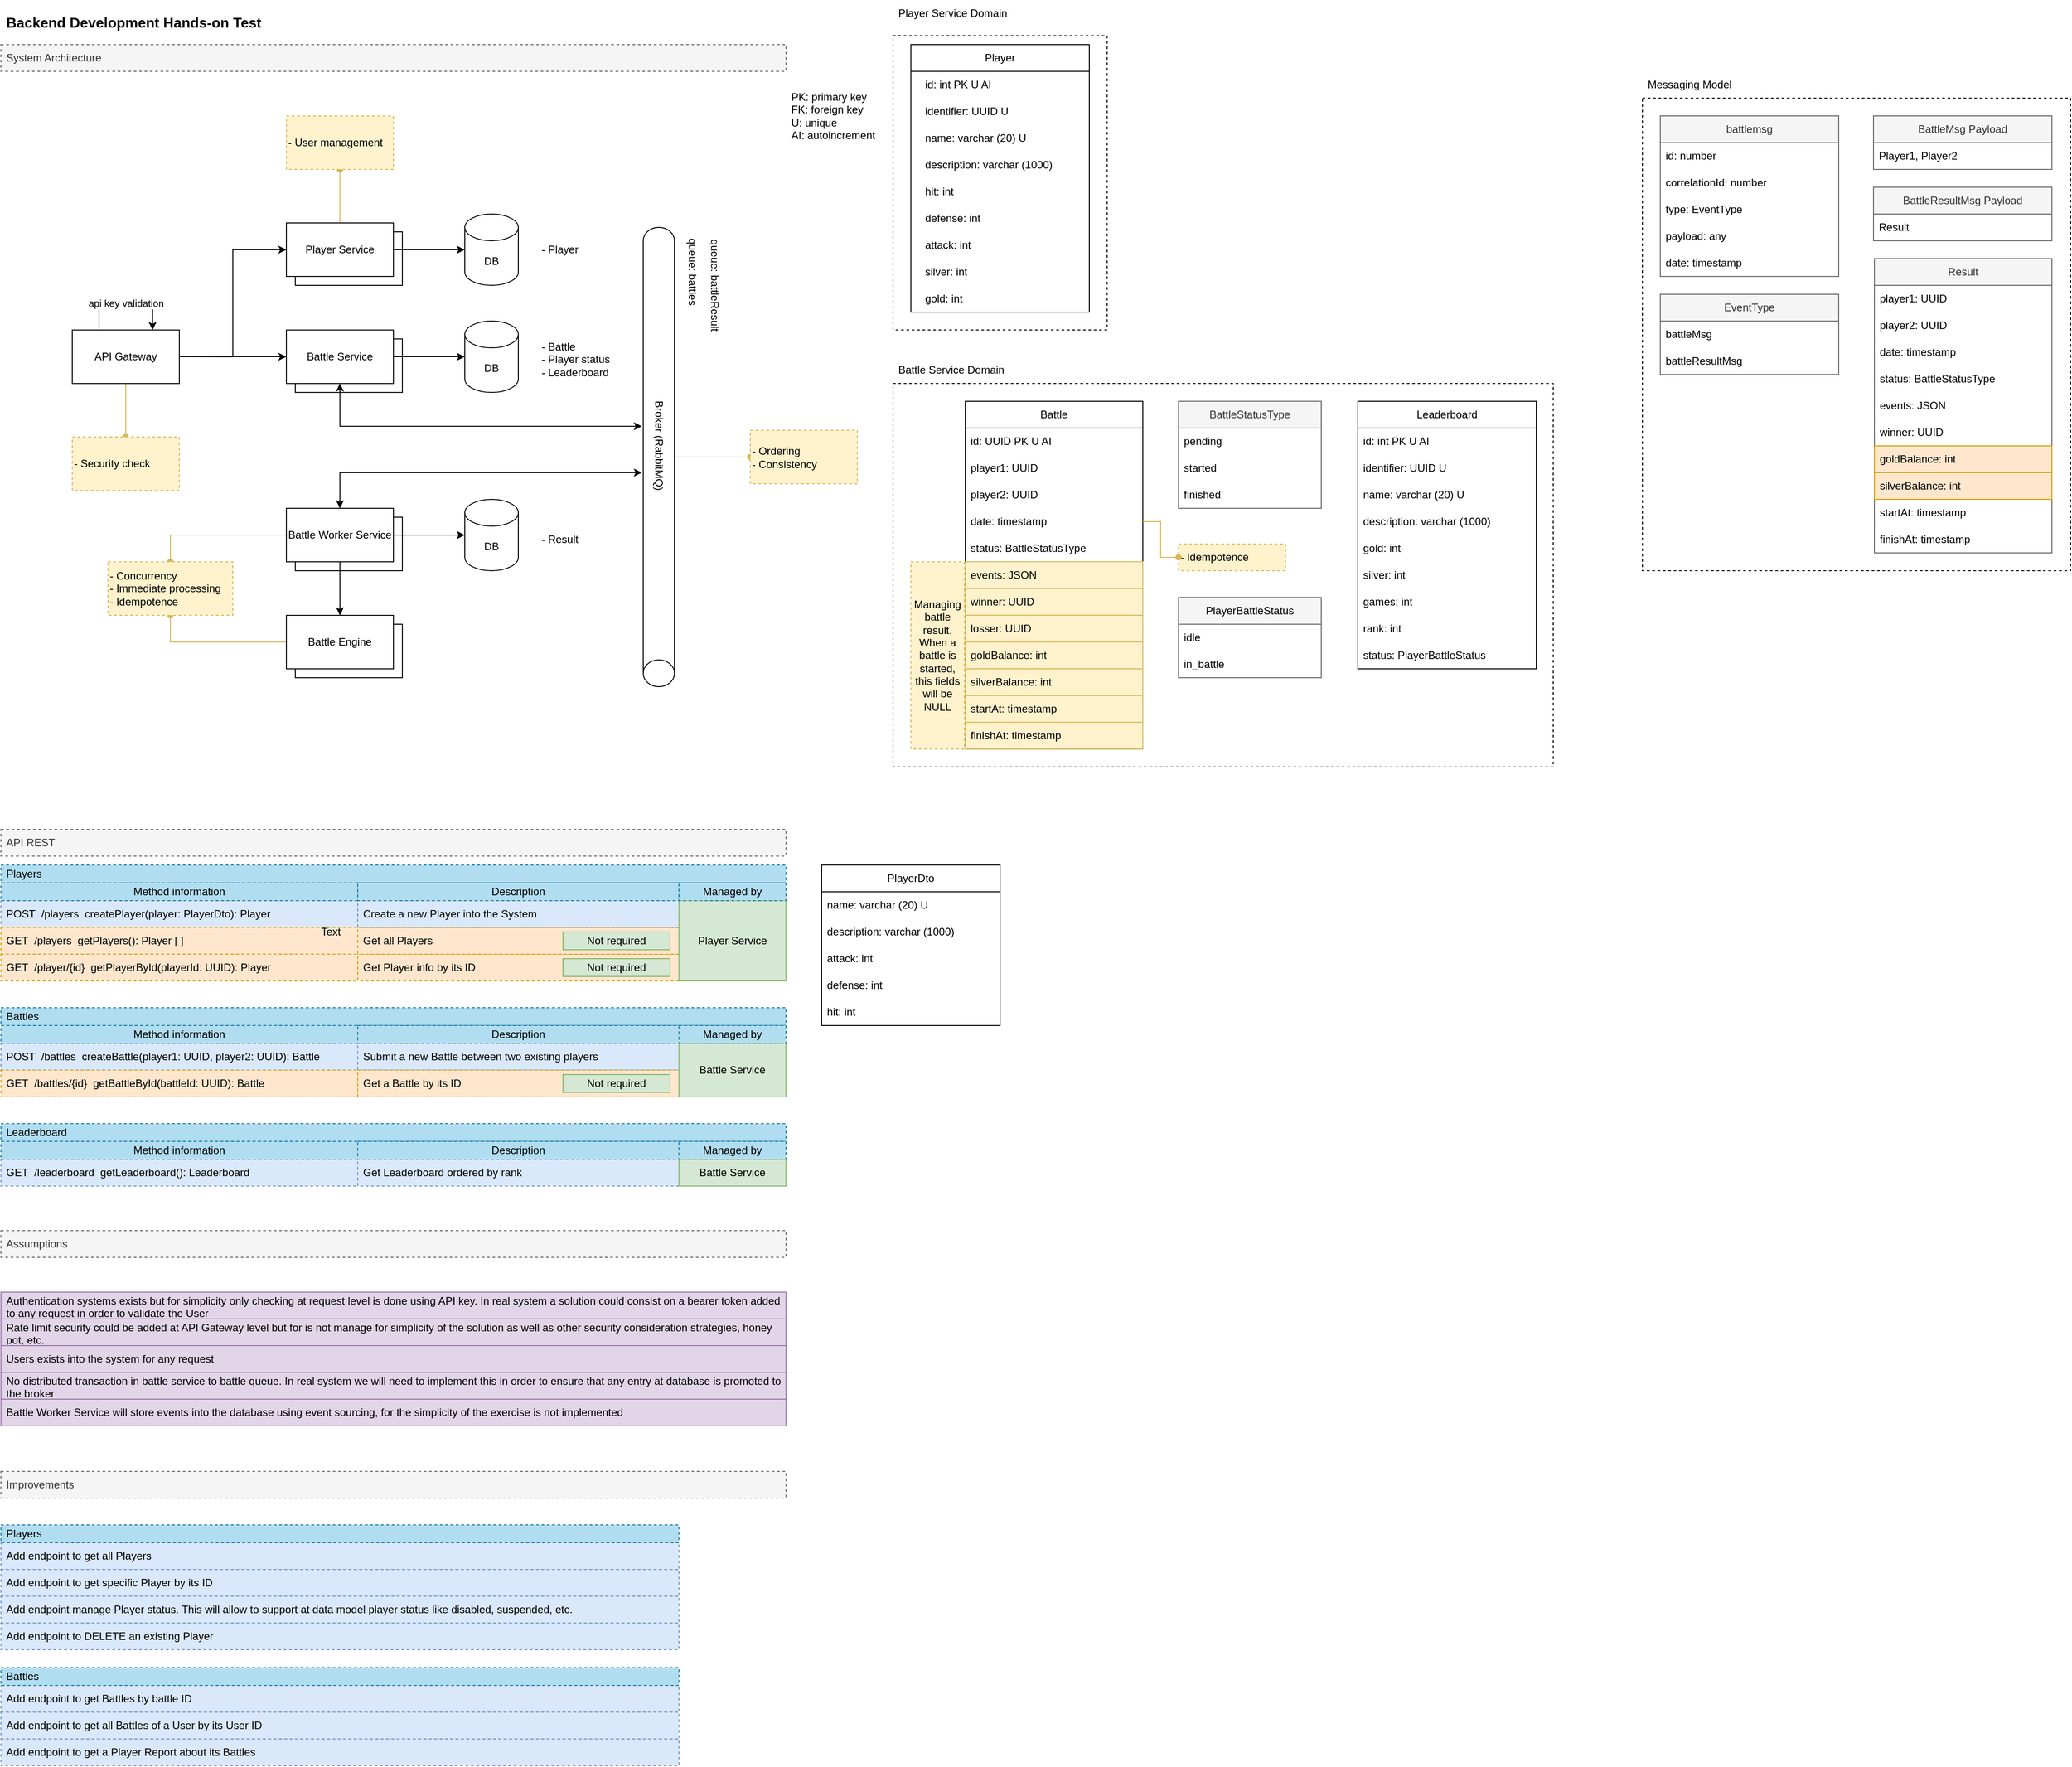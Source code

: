 <mxfile version="27.0.5">
  <diagram name="Page-1" id="QcdE67m3sYEyhsAUuXdV">
    <mxGraphModel dx="1426" dy="1954" grid="1" gridSize="10" guides="1" tooltips="1" connect="1" arrows="1" fold="1" page="1" pageScale="1" pageWidth="827" pageHeight="1169" math="0" shadow="0">
      <root>
        <mxCell id="0" />
        <mxCell id="1" parent="0" />
        <mxCell id="D4frwBzJHoWnWInupwH9-63" value="" style="rounded=0;whiteSpace=wrap;html=1;dashed=1;" parent="1" vertex="1">
          <mxGeometry x="1880" y="-1020" width="480" height="530" as="geometry" />
        </mxCell>
        <mxCell id="D4frwBzJHoWnWInupwH9-60" value="" style="rounded=0;whiteSpace=wrap;html=1;dashed=1;" parent="1" vertex="1">
          <mxGeometry x="1040" y="-700" width="740" height="430" as="geometry" />
        </mxCell>
        <mxCell id="D4frwBzJHoWnWInupwH9-58" value="" style="rounded=0;whiteSpace=wrap;html=1;dashed=1;" parent="1" vertex="1">
          <mxGeometry x="1040" y="-1090" width="240" height="330" as="geometry" />
        </mxCell>
        <mxCell id="tanbpcivgipz40syzjLG-110" value="" style="rounded=0;whiteSpace=wrap;html=1;" parent="1" vertex="1">
          <mxGeometry x="370" y="-870" width="120" height="60" as="geometry" />
        </mxCell>
        <mxCell id="tanbpcivgipz40syzjLG-109" value="" style="rounded=0;whiteSpace=wrap;html=1;" parent="1" vertex="1">
          <mxGeometry x="370" y="-749.94" width="120" height="60" as="geometry" />
        </mxCell>
        <mxCell id="tanbpcivgipz40syzjLG-78" style="edgeStyle=orthogonalEdgeStyle;rounded=0;orthogonalLoop=1;jettySize=auto;html=1;exitX=0;exitY=0.5;exitDx=0;exitDy=0;exitPerimeter=0;entryX=0;entryY=0.5;entryDx=0;entryDy=0;fillColor=#fff2cc;strokeColor=#d6b656;endArrow=oval;endFill=1;" parent="1" source="tanbpcivgipz40syzjLG-68" target="tanbpcivgipz40syzjLG-77" edge="1">
          <mxGeometry relative="1" as="geometry" />
        </mxCell>
        <mxCell id="tanbpcivgipz40syzjLG-56" value="" style="rounded=0;whiteSpace=wrap;html=1;" parent="1" vertex="1">
          <mxGeometry x="370" y="-430" width="120" height="60" as="geometry" />
        </mxCell>
        <mxCell id="U3bImCa2YsZQhxB0GsT7-59" value="Get Player info by its ID" style="text;strokeColor=#d79b00;fillColor=#ffe6cc;align=left;verticalAlign=middle;spacingLeft=4;spacingRight=4;overflow=hidden;points=[[0,0.5],[1,0.5]];portConstraint=eastwest;rotatable=0;whiteSpace=wrap;html=1;dashed=1;" parent="1" vertex="1">
          <mxGeometry x="440" y="-60" width="360" height="30" as="geometry" />
        </mxCell>
        <mxCell id="U3bImCa2YsZQhxB0GsT7-53" value="Get all Players" style="text;strokeColor=#d79b00;fillColor=#ffe6cc;align=left;verticalAlign=middle;spacingLeft=4;spacingRight=4;overflow=hidden;points=[[0,0.5],[1,0.5]];portConstraint=eastwest;rotatable=0;whiteSpace=wrap;html=1;dashed=1;" parent="1" vertex="1">
          <mxGeometry x="440" y="-90" width="360" height="30" as="geometry" />
        </mxCell>
        <mxCell id="U3bImCa2YsZQhxB0GsT7-13" value="PK: primary key&lt;div&gt;FK: foreign key&lt;br&gt;&lt;div&gt;U: unique&lt;/div&gt;&lt;div&gt;AI: autoincrement&lt;/div&gt;&lt;/div&gt;" style="text;strokeColor=none;fillColor=none;align=left;verticalAlign=middle;spacingLeft=4;spacingRight=4;overflow=hidden;points=[[0,0.5],[1,0.5]];portConstraint=eastwest;rotatable=0;whiteSpace=wrap;html=1;" parent="1" vertex="1">
          <mxGeometry x="920" y="-1040" width="120" height="80" as="geometry" />
        </mxCell>
        <mxCell id="U3bImCa2YsZQhxB0GsT7-45" value="API REST" style="text;strokeColor=#666666;fillColor=#f5f5f5;align=left;verticalAlign=middle;spacingLeft=4;spacingRight=4;overflow=hidden;points=[[0,0.5],[1,0.5]];portConstraint=eastwest;rotatable=0;whiteSpace=wrap;html=1;fontColor=#333333;dashed=1;" parent="1" vertex="1">
          <mxGeometry x="40" y="-200" width="880" height="30" as="geometry" />
        </mxCell>
        <mxCell id="U3bImCa2YsZQhxB0GsT7-46" value="Assumptions" style="text;strokeColor=#666666;fillColor=#f5f5f5;align=left;verticalAlign=middle;spacingLeft=4;spacingRight=4;overflow=hidden;points=[[0,0.5],[1,0.5]];portConstraint=eastwest;rotatable=0;whiteSpace=wrap;html=1;fontColor=#333333;dashed=1;" parent="1" vertex="1">
          <mxGeometry x="40" y="250" width="880" height="30" as="geometry" />
        </mxCell>
        <mxCell id="U3bImCa2YsZQhxB0GsT7-47" value="POST&amp;nbsp; /players&amp;nbsp; createPlayer(player: PlayerDto): Player" style="text;strokeColor=#6c8ebf;fillColor=#dae8fc;align=left;verticalAlign=middle;spacingLeft=4;spacingRight=4;overflow=hidden;points=[[0,0.5],[1,0.5]];portConstraint=eastwest;rotatable=0;whiteSpace=wrap;html=1;dashed=1;" parent="1" vertex="1">
          <mxGeometry x="40" y="-120" width="400" height="30" as="geometry" />
        </mxCell>
        <mxCell id="U3bImCa2YsZQhxB0GsT7-48" value="GET&amp;nbsp; /players&amp;nbsp; getPlayers(): Player [ ]" style="text;strokeColor=#d79b00;fillColor=#ffe6cc;align=left;verticalAlign=middle;spacingLeft=4;spacingRight=4;overflow=hidden;points=[[0,0.5],[1,0.5]];portConstraint=eastwest;rotatable=0;whiteSpace=wrap;html=1;dashed=1;" parent="1" vertex="1">
          <mxGeometry x="40" y="-90" width="400" height="30" as="geometry" />
        </mxCell>
        <mxCell id="U3bImCa2YsZQhxB0GsT7-49" value="Not required" style="rounded=0;whiteSpace=wrap;html=1;fillColor=#d5e8d4;strokeColor=#82b366;" parent="1" vertex="1">
          <mxGeometry x="670" y="-85" width="120" height="20" as="geometry" />
        </mxCell>
        <mxCell id="U3bImCa2YsZQhxB0GsT7-50" value="GET&amp;nbsp; /player/{id}&amp;nbsp; getPlayerById(playerId: UUID): Player" style="text;strokeColor=#d79b00;fillColor=#ffe6cc;align=left;verticalAlign=middle;spacingLeft=4;spacingRight=4;overflow=hidden;points=[[0,0.5],[1,0.5]];portConstraint=eastwest;rotatable=0;whiteSpace=wrap;html=1;dashed=1;" parent="1" vertex="1">
          <mxGeometry x="40" y="-60" width="400" height="30" as="geometry" />
        </mxCell>
        <mxCell id="U3bImCa2YsZQhxB0GsT7-51" value="Not required" style="rounded=0;whiteSpace=wrap;html=1;fillColor=#d5e8d4;strokeColor=#82b366;" parent="1" vertex="1">
          <mxGeometry x="670" y="-55" width="120" height="20" as="geometry" />
        </mxCell>
        <mxCell id="U3bImCa2YsZQhxB0GsT7-52" value="Create a new Player into the System" style="text;strokeColor=#6c8ebf;fillColor=#dae8fc;align=left;verticalAlign=middle;spacingLeft=4;spacingRight=4;overflow=hidden;points=[[0,0.5],[1,0.5]];portConstraint=eastwest;rotatable=0;whiteSpace=wrap;html=1;dashed=1;" parent="1" vertex="1">
          <mxGeometry x="440" y="-120" width="360" height="30" as="geometry" />
        </mxCell>
        <mxCell id="U3bImCa2YsZQhxB0GsT7-54" value="Improvements" style="text;strokeColor=#666666;fillColor=#f5f5f5;align=left;verticalAlign=middle;spacingLeft=4;spacingRight=4;overflow=hidden;points=[[0,0.5],[1,0.5]];portConstraint=eastwest;rotatable=0;whiteSpace=wrap;html=1;fontColor=#333333;dashed=1;" parent="1" vertex="1">
          <mxGeometry x="40" y="520" width="880" height="30" as="geometry" />
        </mxCell>
        <mxCell id="U3bImCa2YsZQhxB0GsT7-55" value="Add endpoint to get all Players" style="text;strokeColor=#6c8ebf;fillColor=#dae8fc;align=left;verticalAlign=middle;spacingLeft=4;spacingRight=4;overflow=hidden;points=[[0,0.5],[1,0.5]];portConstraint=eastwest;rotatable=0;whiteSpace=wrap;html=1;dashed=1;" parent="1" vertex="1">
          <mxGeometry x="40" y="600" width="760" height="30" as="geometry" />
        </mxCell>
        <mxCell id="U3bImCa2YsZQhxB0GsT7-56" value="Add endpoint to get specific Player by its ID" style="text;strokeColor=#6c8ebf;fillColor=#dae8fc;align=left;verticalAlign=middle;spacingLeft=4;spacingRight=4;overflow=hidden;points=[[0,0.5],[1,0.5]];portConstraint=eastwest;rotatable=0;whiteSpace=wrap;html=1;dashed=1;" parent="1" vertex="1">
          <mxGeometry x="40" y="630" width="760" height="30" as="geometry" />
        </mxCell>
        <mxCell id="U3bImCa2YsZQhxB0GsT7-57" value="Add endpoint manage Player status. This will allow to support at data model player status like disabled, suspended, etc." style="text;strokeColor=#6c8ebf;fillColor=#dae8fc;align=left;verticalAlign=middle;spacingLeft=4;spacingRight=4;overflow=hidden;points=[[0,0.5],[1,0.5]];portConstraint=eastwest;rotatable=0;whiteSpace=wrap;html=1;dashed=1;" parent="1" vertex="1">
          <mxGeometry x="40" y="660" width="760" height="30" as="geometry" />
        </mxCell>
        <mxCell id="U3bImCa2YsZQhxB0GsT7-58" value="Add endpoint to DELETE an existing Player" style="text;strokeColor=#6c8ebf;fillColor=#dae8fc;align=left;verticalAlign=middle;spacingLeft=4;spacingRight=4;overflow=hidden;points=[[0,0.5],[1,0.5]];portConstraint=eastwest;rotatable=0;whiteSpace=wrap;html=1;dashed=1;" parent="1" vertex="1">
          <mxGeometry x="40" y="690" width="760" height="30" as="geometry" />
        </mxCell>
        <mxCell id="U3bImCa2YsZQhxB0GsT7-60" value="POST&amp;nbsp; /battles&amp;nbsp; createBattle(player1: UUID, player2: UUID): Battle" style="text;strokeColor=#6c8ebf;fillColor=#dae8fc;align=left;verticalAlign=middle;spacingLeft=4;spacingRight=4;overflow=hidden;points=[[0,0.5],[1,0.5]];portConstraint=eastwest;rotatable=0;whiteSpace=wrap;html=1;dashed=1;" parent="1" vertex="1">
          <mxGeometry x="40" y="40" width="400" height="30" as="geometry" />
        </mxCell>
        <mxCell id="U3bImCa2YsZQhxB0GsT7-61" value="Players" style="text;strokeColor=#10739e;fillColor=#b1ddf0;align=left;verticalAlign=middle;spacingLeft=4;spacingRight=4;overflow=hidden;points=[[0,0.5],[1,0.5]];portConstraint=eastwest;rotatable=0;whiteSpace=wrap;html=1;dashed=1;" parent="1" vertex="1">
          <mxGeometry x="40" y="-160" width="880" height="20" as="geometry" />
        </mxCell>
        <mxCell id="U3bImCa2YsZQhxB0GsT7-62" value="Battles" style="text;strokeColor=#10739e;fillColor=#b1ddf0;align=left;verticalAlign=middle;spacingLeft=4;spacingRight=4;overflow=hidden;points=[[0,0.5],[1,0.5]];portConstraint=eastwest;rotatable=0;whiteSpace=wrap;html=1;dashed=1;" parent="1" vertex="1">
          <mxGeometry x="40" width="880" height="20" as="geometry" />
        </mxCell>
        <mxCell id="U3bImCa2YsZQhxB0GsT7-63" value="Submit a new Battle between two existing players" style="text;strokeColor=#6c8ebf;fillColor=#dae8fc;align=left;verticalAlign=middle;spacingLeft=4;spacingRight=4;overflow=hidden;points=[[0,0.5],[1,0.5]];portConstraint=eastwest;rotatable=0;whiteSpace=wrap;html=1;dashed=1;" parent="1" vertex="1">
          <mxGeometry x="440" y="40" width="360" height="30" as="geometry" />
        </mxCell>
        <mxCell id="U3bImCa2YsZQhxB0GsT7-64" value="Method information" style="text;strokeColor=#10739e;fillColor=#b1ddf0;align=center;verticalAlign=middle;spacingLeft=4;spacingRight=4;overflow=hidden;points=[[0,0.5],[1,0.5]];portConstraint=eastwest;rotatable=0;whiteSpace=wrap;html=1;dashed=1;" parent="1" vertex="1">
          <mxGeometry x="40" y="-140" width="400" height="20" as="geometry" />
        </mxCell>
        <mxCell id="U3bImCa2YsZQhxB0GsT7-65" value="Description" style="text;strokeColor=#10739e;fillColor=#b1ddf0;align=center;verticalAlign=middle;spacingLeft=4;spacingRight=4;overflow=hidden;points=[[0,0.5],[1,0.5]];portConstraint=eastwest;rotatable=0;whiteSpace=wrap;html=1;dashed=1;" parent="1" vertex="1">
          <mxGeometry x="440" y="-140" width="360" height="20" as="geometry" />
        </mxCell>
        <mxCell id="U3bImCa2YsZQhxB0GsT7-66" value="Method information" style="text;strokeColor=#10739e;fillColor=#b1ddf0;align=center;verticalAlign=middle;spacingLeft=4;spacingRight=4;overflow=hidden;points=[[0,0.5],[1,0.5]];portConstraint=eastwest;rotatable=0;whiteSpace=wrap;html=1;dashed=1;" parent="1" vertex="1">
          <mxGeometry x="40" y="20" width="400" height="20" as="geometry" />
        </mxCell>
        <mxCell id="U3bImCa2YsZQhxB0GsT7-67" value="Description" style="text;strokeColor=#10739e;fillColor=#b1ddf0;align=center;verticalAlign=middle;spacingLeft=4;spacingRight=4;overflow=hidden;points=[[0,0.5],[1,0.5]];portConstraint=eastwest;rotatable=0;whiteSpace=wrap;html=1;dashed=1;" parent="1" vertex="1">
          <mxGeometry x="440" y="20" width="360" height="20" as="geometry" />
        </mxCell>
        <mxCell id="U3bImCa2YsZQhxB0GsT7-68" value="Add endpoint to get Battles by battle ID" style="text;strokeColor=#6c8ebf;fillColor=#dae8fc;align=left;verticalAlign=middle;spacingLeft=4;spacingRight=4;overflow=hidden;points=[[0,0.5],[1,0.5]];portConstraint=eastwest;rotatable=0;whiteSpace=wrap;html=1;dashed=1;" parent="1" vertex="1">
          <mxGeometry x="40" y="760" width="760" height="30" as="geometry" />
        </mxCell>
        <mxCell id="U3bImCa2YsZQhxB0GsT7-69" value="Players" style="text;strokeColor=#10739e;fillColor=#b1ddf0;align=left;verticalAlign=middle;spacingLeft=4;spacingRight=4;overflow=hidden;points=[[0,0.5],[1,0.5]];portConstraint=eastwest;rotatable=0;whiteSpace=wrap;html=1;dashed=1;" parent="1" vertex="1">
          <mxGeometry x="40" y="580" width="760" height="20" as="geometry" />
        </mxCell>
        <mxCell id="U3bImCa2YsZQhxB0GsT7-70" value="Battles" style="text;strokeColor=#10739e;fillColor=#b1ddf0;align=left;verticalAlign=middle;spacingLeft=4;spacingRight=4;overflow=hidden;points=[[0,0.5],[1,0.5]];portConstraint=eastwest;rotatable=0;whiteSpace=wrap;html=1;dashed=1;" parent="1" vertex="1">
          <mxGeometry x="40" y="740" width="760" height="20" as="geometry" />
        </mxCell>
        <mxCell id="U3bImCa2YsZQhxB0GsT7-72" value="Add endpoint to get all Battles of a User by its User ID" style="text;strokeColor=#6c8ebf;fillColor=#dae8fc;align=left;verticalAlign=middle;spacingLeft=4;spacingRight=4;overflow=hidden;points=[[0,0.5],[1,0.5]];portConstraint=eastwest;rotatable=0;whiteSpace=wrap;html=1;dashed=1;" parent="1" vertex="1">
          <mxGeometry x="40" y="790" width="760" height="30" as="geometry" />
        </mxCell>
        <mxCell id="U3bImCa2YsZQhxB0GsT7-73" value="Add endpoint to get a Player Report about its Battles" style="text;strokeColor=#6c8ebf;fillColor=#dae8fc;align=left;verticalAlign=middle;spacingLeft=4;spacingRight=4;overflow=hidden;points=[[0,0.5],[1,0.5]];portConstraint=eastwest;rotatable=0;whiteSpace=wrap;html=1;dashed=1;" parent="1" vertex="1">
          <mxGeometry x="40" y="820" width="760" height="30" as="geometry" />
        </mxCell>
        <mxCell id="U3bImCa2YsZQhxB0GsT7-74" value="Backend Development Hands-on Test" style="text;strokeColor=none;fillColor=none;align=left;verticalAlign=middle;spacingLeft=4;spacingRight=4;overflow=hidden;points=[[0,0.5],[1,0.5]];portConstraint=eastwest;rotatable=0;whiteSpace=wrap;html=1;fontStyle=1;fontSize=16;" parent="1" vertex="1">
          <mxGeometry x="40" y="-1120" width="760" height="30" as="geometry" />
        </mxCell>
        <mxCell id="U3bImCa2YsZQhxB0GsT7-75" value="System Architecture" style="text;strokeColor=#666666;fillColor=#f5f5f5;align=left;verticalAlign=middle;spacingLeft=4;spacingRight=4;overflow=hidden;points=[[0,0.5],[1,0.5]];portConstraint=eastwest;rotatable=0;whiteSpace=wrap;html=1;fontColor=#333333;dashed=1;" parent="1" vertex="1">
          <mxGeometry x="40" y="-1080" width="880" height="30" as="geometry" />
        </mxCell>
        <mxCell id="U3bImCa2YsZQhxB0GsT7-76" value="GET&amp;nbsp; /leaderboard&amp;nbsp; getLeaderboard(): Leaderboard" style="text;strokeColor=#6c8ebf;fillColor=#dae8fc;align=left;verticalAlign=middle;spacingLeft=4;spacingRight=4;overflow=hidden;points=[[0,0.5],[1,0.5]];portConstraint=eastwest;rotatable=0;whiteSpace=wrap;html=1;dashed=1;" parent="1" vertex="1">
          <mxGeometry x="40" y="170" width="400" height="30" as="geometry" />
        </mxCell>
        <mxCell id="U3bImCa2YsZQhxB0GsT7-77" value="Leaderboard" style="text;strokeColor=#10739e;fillColor=#b1ddf0;align=left;verticalAlign=middle;spacingLeft=4;spacingRight=4;overflow=hidden;points=[[0,0.5],[1,0.5]];portConstraint=eastwest;rotatable=0;whiteSpace=wrap;html=1;dashed=1;" parent="1" vertex="1">
          <mxGeometry x="40" y="130" width="880" height="20" as="geometry" />
        </mxCell>
        <mxCell id="U3bImCa2YsZQhxB0GsT7-78" value="Get Leaderboard ordered by rank" style="text;strokeColor=#6c8ebf;fillColor=#dae8fc;align=left;verticalAlign=middle;spacingLeft=4;spacingRight=4;overflow=hidden;points=[[0,0.5],[1,0.5]];portConstraint=eastwest;rotatable=0;whiteSpace=wrap;html=1;dashed=1;" parent="1" vertex="1">
          <mxGeometry x="440" y="170" width="360" height="30" as="geometry" />
        </mxCell>
        <mxCell id="U3bImCa2YsZQhxB0GsT7-79" value="Method information" style="text;strokeColor=#10739e;fillColor=#b1ddf0;align=center;verticalAlign=middle;spacingLeft=4;spacingRight=4;overflow=hidden;points=[[0,0.5],[1,0.5]];portConstraint=eastwest;rotatable=0;whiteSpace=wrap;html=1;dashed=1;" parent="1" vertex="1">
          <mxGeometry x="40" y="150" width="400" height="20" as="geometry" />
        </mxCell>
        <mxCell id="U3bImCa2YsZQhxB0GsT7-80" value="Description" style="text;strokeColor=#10739e;fillColor=#b1ddf0;align=center;verticalAlign=middle;spacingLeft=4;spacingRight=4;overflow=hidden;points=[[0,0.5],[1,0.5]];portConstraint=eastwest;rotatable=0;whiteSpace=wrap;html=1;dashed=1;" parent="1" vertex="1">
          <mxGeometry x="440" y="150" width="360" height="20" as="geometry" />
        </mxCell>
        <mxCell id="U3bImCa2YsZQhxB0GsT7-81" value="GET&amp;nbsp; /battles/{id}&amp;nbsp; getBattleById(battleId: UUID): Battle" style="text;strokeColor=#d79b00;fillColor=#ffe6cc;align=left;verticalAlign=middle;spacingLeft=4;spacingRight=4;overflow=hidden;points=[[0,0.5],[1,0.5]];portConstraint=eastwest;rotatable=0;whiteSpace=wrap;html=1;dashed=1;" parent="1" vertex="1">
          <mxGeometry x="40" y="70" width="400" height="30" as="geometry" />
        </mxCell>
        <mxCell id="U3bImCa2YsZQhxB0GsT7-82" value="Get a Battle by its ID" style="text;strokeColor=#d79b00;fillColor=#ffe6cc;align=left;verticalAlign=middle;spacingLeft=4;spacingRight=4;overflow=hidden;points=[[0,0.5],[1,0.5]];portConstraint=eastwest;rotatable=0;whiteSpace=wrap;html=1;dashed=1;" parent="1" vertex="1">
          <mxGeometry x="440" y="70" width="360" height="30" as="geometry" />
        </mxCell>
        <mxCell id="U3bImCa2YsZQhxB0GsT7-83" value="Not required" style="rounded=0;whiteSpace=wrap;html=1;fillColor=#d5e8d4;strokeColor=#82b366;" parent="1" vertex="1">
          <mxGeometry x="670" y="75" width="120" height="20" as="geometry" />
        </mxCell>
        <mxCell id="U3bImCa2YsZQhxB0GsT7-101" value="Player Service" style="rounded=0;whiteSpace=wrap;html=1;fillColor=#d5e8d4;strokeColor=#82b366;" parent="1" vertex="1">
          <mxGeometry x="800" y="-120" width="120" height="90" as="geometry" />
        </mxCell>
        <mxCell id="U3bImCa2YsZQhxB0GsT7-102" value="Managed by" style="text;strokeColor=#10739e;fillColor=#b1ddf0;align=center;verticalAlign=middle;spacingLeft=4;spacingRight=4;overflow=hidden;points=[[0,0.5],[1,0.5]];portConstraint=eastwest;rotatable=0;whiteSpace=wrap;html=1;dashed=1;" parent="1" vertex="1">
          <mxGeometry x="800" y="-140" width="120" height="20" as="geometry" />
        </mxCell>
        <mxCell id="U3bImCa2YsZQhxB0GsT7-104" value="Battle Service" style="rounded=0;whiteSpace=wrap;html=1;fillColor=#d5e8d4;strokeColor=#82b366;" parent="1" vertex="1">
          <mxGeometry x="800" y="170" width="120" height="30" as="geometry" />
        </mxCell>
        <mxCell id="U3bImCa2YsZQhxB0GsT7-107" value="Managed by" style="text;strokeColor=#10739e;fillColor=#b1ddf0;align=center;verticalAlign=middle;spacingLeft=4;spacingRight=4;overflow=hidden;points=[[0,0.5],[1,0.5]];portConstraint=eastwest;rotatable=0;whiteSpace=wrap;html=1;dashed=1;" parent="1" vertex="1">
          <mxGeometry x="800" y="150" width="120" height="20" as="geometry" />
        </mxCell>
        <mxCell id="U3bImCa2YsZQhxB0GsT7-109" value="Battle Service" style="rounded=0;whiteSpace=wrap;html=1;fillColor=#d5e8d4;strokeColor=#82b366;" parent="1" vertex="1">
          <mxGeometry x="800" y="40" width="120" height="60" as="geometry" />
        </mxCell>
        <mxCell id="U3bImCa2YsZQhxB0GsT7-110" value="Managed by" style="text;strokeColor=#10739e;fillColor=#b1ddf0;align=center;verticalAlign=middle;spacingLeft=4;spacingRight=4;overflow=hidden;points=[[0,0.5],[1,0.5]];portConstraint=eastwest;rotatable=0;whiteSpace=wrap;html=1;dashed=1;" parent="1" vertex="1">
          <mxGeometry x="800" y="20" width="120" height="20" as="geometry" />
        </mxCell>
        <mxCell id="U3bImCa2YsZQhxB0GsT7-139" value="&lt;div&gt;PlayerDto&lt;/div&gt;" style="swimlane;fontStyle=0;childLayout=stackLayout;horizontal=1;startSize=30;horizontalStack=0;resizeParent=1;resizeParentMax=0;resizeLast=0;collapsible=1;marginBottom=0;whiteSpace=wrap;html=1;" parent="1" vertex="1">
          <mxGeometry x="960" y="-160" width="200" height="180" as="geometry" />
        </mxCell>
        <mxCell id="U3bImCa2YsZQhxB0GsT7-142" value="name: varchar (20) U" style="text;strokeColor=none;fillColor=none;align=left;verticalAlign=middle;spacingLeft=4;spacingRight=4;overflow=hidden;points=[[0,0.5],[1,0.5]];portConstraint=eastwest;rotatable=0;whiteSpace=wrap;html=1;" parent="U3bImCa2YsZQhxB0GsT7-139" vertex="1">
          <mxGeometry y="30" width="200" height="30" as="geometry" />
        </mxCell>
        <mxCell id="U3bImCa2YsZQhxB0GsT7-143" value="description: varchar (1000)" style="text;strokeColor=none;fillColor=none;align=left;verticalAlign=middle;spacingLeft=4;spacingRight=4;overflow=hidden;points=[[0,0.5],[1,0.5]];portConstraint=eastwest;rotatable=0;whiteSpace=wrap;html=1;" parent="U3bImCa2YsZQhxB0GsT7-139" vertex="1">
          <mxGeometry y="60" width="200" height="30" as="geometry" />
        </mxCell>
        <mxCell id="U3bImCa2YsZQhxB0GsT7-146" value="attack: int" style="text;strokeColor=none;fillColor=none;align=left;verticalAlign=middle;spacingLeft=4;spacingRight=4;overflow=hidden;points=[[0,0.5],[1,0.5]];portConstraint=eastwest;rotatable=0;whiteSpace=wrap;html=1;" parent="U3bImCa2YsZQhxB0GsT7-139" vertex="1">
          <mxGeometry y="90" width="200" height="30" as="geometry" />
        </mxCell>
        <mxCell id="U3bImCa2YsZQhxB0GsT7-147" value="defense: int" style="text;strokeColor=none;fillColor=none;align=left;verticalAlign=middle;spacingLeft=4;spacingRight=4;overflow=hidden;points=[[0,0.5],[1,0.5]];portConstraint=eastwest;rotatable=0;whiteSpace=wrap;html=1;" parent="U3bImCa2YsZQhxB0GsT7-139" vertex="1">
          <mxGeometry y="120" width="200" height="30" as="geometry" />
        </mxCell>
        <mxCell id="U3bImCa2YsZQhxB0GsT7-148" value="hit: int" style="text;strokeColor=none;fillColor=none;align=left;verticalAlign=middle;spacingLeft=4;spacingRight=4;overflow=hidden;points=[[0,0.5],[1,0.5]];portConstraint=eastwest;rotatable=0;whiteSpace=wrap;html=1;" parent="U3bImCa2YsZQhxB0GsT7-139" vertex="1">
          <mxGeometry y="150" width="200" height="30" as="geometry" />
        </mxCell>
        <mxCell id="U3bImCa2YsZQhxB0GsT7-153" value="battlemsg" style="swimlane;fontStyle=0;childLayout=stackLayout;horizontal=1;startSize=30;horizontalStack=0;resizeParent=1;resizeParentMax=0;resizeLast=0;collapsible=1;marginBottom=0;whiteSpace=wrap;html=1;fillColor=#f5f5f5;fontColor=#333333;strokeColor=#666666;" parent="1" vertex="1">
          <mxGeometry x="1900" y="-999.94" width="200" height="180" as="geometry" />
        </mxCell>
        <mxCell id="U3bImCa2YsZQhxB0GsT7-161" value="id: number" style="text;strokeColor=none;fillColor=none;align=left;verticalAlign=middle;spacingLeft=4;spacingRight=4;overflow=hidden;points=[[0,0.5],[1,0.5]];portConstraint=eastwest;rotatable=0;whiteSpace=wrap;html=1;" parent="U3bImCa2YsZQhxB0GsT7-153" vertex="1">
          <mxGeometry y="30" width="200" height="30" as="geometry" />
        </mxCell>
        <mxCell id="U3bImCa2YsZQhxB0GsT7-158" value="correlationId: number" style="text;strokeColor=none;fillColor=none;align=left;verticalAlign=middle;spacingLeft=4;spacingRight=4;overflow=hidden;points=[[0,0.5],[1,0.5]];portConstraint=eastwest;rotatable=0;whiteSpace=wrap;html=1;" parent="U3bImCa2YsZQhxB0GsT7-153" vertex="1">
          <mxGeometry y="60" width="200" height="30" as="geometry" />
        </mxCell>
        <mxCell id="tanbpcivgipz40syzjLG-86" value="type: EventType" style="text;strokeColor=none;fillColor=none;align=left;verticalAlign=middle;spacingLeft=4;spacingRight=4;overflow=hidden;points=[[0,0.5],[1,0.5]];portConstraint=eastwest;rotatable=0;whiteSpace=wrap;html=1;" parent="U3bImCa2YsZQhxB0GsT7-153" vertex="1">
          <mxGeometry y="90" width="200" height="30" as="geometry" />
        </mxCell>
        <mxCell id="U3bImCa2YsZQhxB0GsT7-160" value="payload: any" style="text;strokeColor=none;fillColor=none;align=left;verticalAlign=middle;spacingLeft=4;spacingRight=4;overflow=hidden;points=[[0,0.5],[1,0.5]];portConstraint=eastwest;rotatable=0;whiteSpace=wrap;html=1;" parent="U3bImCa2YsZQhxB0GsT7-153" vertex="1">
          <mxGeometry y="120" width="200" height="30" as="geometry" />
        </mxCell>
        <mxCell id="U3bImCa2YsZQhxB0GsT7-159" value="date: timestamp" style="text;strokeColor=none;fillColor=none;align=left;verticalAlign=middle;spacingLeft=4;spacingRight=4;overflow=hidden;points=[[0,0.5],[1,0.5]];portConstraint=eastwest;rotatable=0;whiteSpace=wrap;html=1;" parent="U3bImCa2YsZQhxB0GsT7-153" vertex="1">
          <mxGeometry y="150" width="200" height="30" as="geometry" />
        </mxCell>
        <mxCell id="tanbpcivgipz40syzjLG-38" style="edgeStyle=orthogonalEdgeStyle;rounded=0;orthogonalLoop=1;jettySize=auto;html=1;exitX=1;exitY=0.5;exitDx=0;exitDy=0;entryX=0;entryY=0.5;entryDx=0;entryDy=0;" parent="1" source="tanbpcivgipz40syzjLG-35" target="tanbpcivgipz40syzjLG-37" edge="1">
          <mxGeometry relative="1" as="geometry" />
        </mxCell>
        <mxCell id="tanbpcivgipz40syzjLG-42" style="edgeStyle=orthogonalEdgeStyle;rounded=0;orthogonalLoop=1;jettySize=auto;html=1;exitX=1;exitY=0.5;exitDx=0;exitDy=0;entryX=0;entryY=0.5;entryDx=0;entryDy=0;" parent="1" source="tanbpcivgipz40syzjLG-35" target="tanbpcivgipz40syzjLG-41" edge="1">
          <mxGeometry relative="1" as="geometry" />
        </mxCell>
        <mxCell id="tanbpcivgipz40syzjLG-82" style="edgeStyle=orthogonalEdgeStyle;rounded=0;orthogonalLoop=1;jettySize=auto;html=1;exitX=0.5;exitY=1;exitDx=0;exitDy=0;entryX=0.5;entryY=0;entryDx=0;entryDy=0;fillColor=#fff2cc;strokeColor=#d6b656;endArrow=oval;endFill=1;" parent="1" source="tanbpcivgipz40syzjLG-35" target="tanbpcivgipz40syzjLG-81" edge="1">
          <mxGeometry relative="1" as="geometry" />
        </mxCell>
        <mxCell id="tanbpcivgipz40syzjLG-35" value="API Gateway" style="rounded=0;whiteSpace=wrap;html=1;" parent="1" vertex="1">
          <mxGeometry x="120" y="-759.94" width="120" height="60" as="geometry" />
        </mxCell>
        <mxCell id="tanbpcivgipz40syzjLG-36" value="api key validation" style="edgeStyle=orthogonalEdgeStyle;rounded=0;orthogonalLoop=1;jettySize=auto;html=1;exitX=0.25;exitY=0;exitDx=0;exitDy=0;entryX=0.75;entryY=0;entryDx=0;entryDy=0;" parent="1" source="tanbpcivgipz40syzjLG-35" target="tanbpcivgipz40syzjLG-35" edge="1">
          <mxGeometry relative="1" as="geometry">
            <Array as="points">
              <mxPoint x="150" y="-789.94" />
              <mxPoint x="210" y="-789.94" />
            </Array>
          </mxGeometry>
        </mxCell>
        <mxCell id="tanbpcivgipz40syzjLG-80" style="edgeStyle=orthogonalEdgeStyle;rounded=0;orthogonalLoop=1;jettySize=auto;html=1;exitX=0.5;exitY=0;exitDx=0;exitDy=0;entryX=0.5;entryY=1;entryDx=0;entryDy=0;fillColor=#fff2cc;strokeColor=#d6b656;endArrow=oval;endFill=1;" parent="1" source="tanbpcivgipz40syzjLG-37" target="tanbpcivgipz40syzjLG-79" edge="1">
          <mxGeometry relative="1" as="geometry" />
        </mxCell>
        <mxCell id="tanbpcivgipz40syzjLG-37" value="Player Service" style="rounded=0;whiteSpace=wrap;html=1;" parent="1" vertex="1">
          <mxGeometry x="360" y="-880" width="120" height="60" as="geometry" />
        </mxCell>
        <mxCell id="tanbpcivgipz40syzjLG-39" value="DB" style="shape=cylinder3;whiteSpace=wrap;html=1;boundedLbl=1;backgroundOutline=1;size=15;" parent="1" vertex="1">
          <mxGeometry x="560" y="-890" width="60" height="80" as="geometry" />
        </mxCell>
        <mxCell id="tanbpcivgipz40syzjLG-40" style="edgeStyle=orthogonalEdgeStyle;rounded=0;orthogonalLoop=1;jettySize=auto;html=1;exitX=1;exitY=0.5;exitDx=0;exitDy=0;entryX=0;entryY=0.5;entryDx=0;entryDy=0;entryPerimeter=0;" parent="1" source="tanbpcivgipz40syzjLG-37" target="tanbpcivgipz40syzjLG-39" edge="1">
          <mxGeometry relative="1" as="geometry" />
        </mxCell>
        <mxCell id="tanbpcivgipz40syzjLG-41" value="Battle Service" style="rounded=0;whiteSpace=wrap;html=1;" parent="1" vertex="1">
          <mxGeometry x="360" y="-759.94" width="120" height="60" as="geometry" />
        </mxCell>
        <mxCell id="tanbpcivgipz40syzjLG-43" value="DB" style="shape=cylinder3;whiteSpace=wrap;html=1;boundedLbl=1;backgroundOutline=1;size=15;" parent="1" vertex="1">
          <mxGeometry x="560" y="-769.94" width="60" height="80" as="geometry" />
        </mxCell>
        <mxCell id="tanbpcivgipz40syzjLG-44" style="edgeStyle=orthogonalEdgeStyle;rounded=0;orthogonalLoop=1;jettySize=auto;html=1;exitX=1;exitY=0.5;exitDx=0;exitDy=0;entryX=0;entryY=0.5;entryDx=0;entryDy=0;entryPerimeter=0;" parent="1" source="tanbpcivgipz40syzjLG-41" target="tanbpcivgipz40syzjLG-43" edge="1">
          <mxGeometry relative="1" as="geometry" />
        </mxCell>
        <mxCell id="tanbpcivgipz40syzjLG-85" style="edgeStyle=orthogonalEdgeStyle;rounded=0;orthogonalLoop=1;jettySize=auto;html=1;exitX=0;exitY=0.5;exitDx=0;exitDy=0;entryX=0.5;entryY=1;entryDx=0;entryDy=0;fillColor=#fff2cc;strokeColor=#d6b656;endArrow=oval;endFill=1;" parent="1" source="tanbpcivgipz40syzjLG-53" target="tanbpcivgipz40syzjLG-83" edge="1">
          <mxGeometry relative="1" as="geometry" />
        </mxCell>
        <mxCell id="tanbpcivgipz40syzjLG-53" value="Battle Engine" style="rounded=0;whiteSpace=wrap;html=1;" parent="1" vertex="1">
          <mxGeometry x="360" y="-440" width="120" height="60" as="geometry" />
        </mxCell>
        <mxCell id="tanbpcivgipz40syzjLG-55" value="" style="rounded=0;whiteSpace=wrap;html=1;" parent="1" vertex="1">
          <mxGeometry x="370" y="-550" width="120" height="60" as="geometry" />
        </mxCell>
        <mxCell id="tanbpcivgipz40syzjLG-59" style="edgeStyle=orthogonalEdgeStyle;rounded=0;orthogonalLoop=1;jettySize=auto;html=1;exitX=0.5;exitY=1;exitDx=0;exitDy=0;entryX=0.5;entryY=0;entryDx=0;entryDy=0;" parent="1" source="tanbpcivgipz40syzjLG-45" target="tanbpcivgipz40syzjLG-53" edge="1">
          <mxGeometry relative="1" as="geometry" />
        </mxCell>
        <mxCell id="tanbpcivgipz40syzjLG-84" style="edgeStyle=orthogonalEdgeStyle;rounded=0;orthogonalLoop=1;jettySize=auto;html=1;exitX=0;exitY=0.5;exitDx=0;exitDy=0;entryX=0.5;entryY=0;entryDx=0;entryDy=0;fillColor=#fff2cc;strokeColor=#d6b656;endArrow=oval;endFill=1;" parent="1" source="tanbpcivgipz40syzjLG-45" target="tanbpcivgipz40syzjLG-83" edge="1">
          <mxGeometry relative="1" as="geometry" />
        </mxCell>
        <mxCell id="tanbpcivgipz40syzjLG-45" value="Battle Worker Service" style="rounded=0;whiteSpace=wrap;html=1;" parent="1" vertex="1">
          <mxGeometry x="360" y="-560" width="120" height="60" as="geometry" />
        </mxCell>
        <mxCell id="tanbpcivgipz40syzjLG-60" value="DB" style="shape=cylinder3;whiteSpace=wrap;html=1;boundedLbl=1;backgroundOutline=1;size=15;" parent="1" vertex="1">
          <mxGeometry x="560" y="-570" width="60" height="80" as="geometry" />
        </mxCell>
        <mxCell id="tanbpcivgipz40syzjLG-61" style="edgeStyle=orthogonalEdgeStyle;rounded=0;orthogonalLoop=1;jettySize=auto;html=1;exitX=1;exitY=0.5;exitDx=0;exitDy=0;entryX=0;entryY=0.5;entryDx=0;entryDy=0;entryPerimeter=0;" parent="1" source="tanbpcivgipz40syzjLG-45" target="tanbpcivgipz40syzjLG-60" edge="1">
          <mxGeometry relative="1" as="geometry" />
        </mxCell>
        <mxCell id="tanbpcivgipz40syzjLG-66" value="- Player" style="text;strokeColor=none;fillColor=none;align=left;verticalAlign=middle;spacingLeft=4;spacingRight=4;overflow=hidden;points=[[0,0.5],[1,0.5]];portConstraint=eastwest;rotatable=0;whiteSpace=wrap;html=1;" parent="1" vertex="1">
          <mxGeometry x="640" y="-865" width="80" height="30" as="geometry" />
        </mxCell>
        <mxCell id="tanbpcivgipz40syzjLG-67" value="&lt;div&gt;- Battle&lt;/div&gt;- Player status&lt;div&gt;- Leaderboard&lt;/div&gt;" style="text;strokeColor=none;fillColor=none;align=left;verticalAlign=middle;spacingLeft=4;spacingRight=4;overflow=hidden;points=[[0,0.5],[1,0.5]];portConstraint=eastwest;rotatable=0;whiteSpace=wrap;html=1;" parent="1" vertex="1">
          <mxGeometry x="640" y="-754.88" width="120" height="54.94" as="geometry" />
        </mxCell>
        <mxCell id="tanbpcivgipz40syzjLG-68" value="Broker (RabbitMQ)" style="shape=cylinder3;whiteSpace=wrap;html=1;boundedLbl=1;backgroundOutline=1;size=15;rotation=-180;horizontal=0;" parent="1" vertex="1">
          <mxGeometry x="760" y="-875" width="35" height="515" as="geometry" />
        </mxCell>
        <mxCell id="tanbpcivgipz40syzjLG-72" value="queue: battles" style="text;html=1;align=center;verticalAlign=middle;whiteSpace=wrap;rounded=0;rotation=90;" parent="1" vertex="1">
          <mxGeometry x="765" y="-835" width="100" height="20" as="geometry" />
        </mxCell>
        <mxCell id="tanbpcivgipz40syzjLG-73" value="queue: battleResult" style="text;html=1;align=center;verticalAlign=middle;whiteSpace=wrap;rounded=0;rotation=90;" parent="1" vertex="1">
          <mxGeometry x="775" y="-820" width="130" height="20" as="geometry" />
        </mxCell>
        <mxCell id="tanbpcivgipz40syzjLG-74" style="edgeStyle=orthogonalEdgeStyle;rounded=0;orthogonalLoop=1;jettySize=auto;html=1;exitX=0.5;exitY=1;exitDx=0;exitDy=0;entryX=1.044;entryY=0.567;entryDx=0;entryDy=0;entryPerimeter=0;startArrow=classic;startFill=1;" parent="1" source="tanbpcivgipz40syzjLG-41" target="tanbpcivgipz40syzjLG-68" edge="1">
          <mxGeometry relative="1" as="geometry" />
        </mxCell>
        <mxCell id="tanbpcivgipz40syzjLG-75" style="edgeStyle=orthogonalEdgeStyle;rounded=0;orthogonalLoop=1;jettySize=auto;html=1;exitX=0.5;exitY=0;exitDx=0;exitDy=0;entryX=1.044;entryY=0.466;entryDx=0;entryDy=0;entryPerimeter=0;startArrow=classic;startFill=1;" parent="1" source="tanbpcivgipz40syzjLG-45" target="tanbpcivgipz40syzjLG-68" edge="1">
          <mxGeometry relative="1" as="geometry" />
        </mxCell>
        <mxCell id="tanbpcivgipz40syzjLG-76" value="- Result" style="text;strokeColor=none;fillColor=none;align=left;verticalAlign=middle;spacingLeft=4;spacingRight=4;overflow=hidden;points=[[0,0.5],[1,0.5]];portConstraint=eastwest;rotatable=0;whiteSpace=wrap;html=1;" parent="1" vertex="1">
          <mxGeometry x="640" y="-540" width="80" height="30" as="geometry" />
        </mxCell>
        <mxCell id="tanbpcivgipz40syzjLG-77" value="- Ordering&lt;div&gt;- Consistency&lt;/div&gt;" style="rounded=0;whiteSpace=wrap;html=1;fillColor=#fff2cc;strokeColor=#d6b656;dashed=1;align=left;" parent="1" vertex="1">
          <mxGeometry x="880" y="-647.5" width="120" height="60" as="geometry" />
        </mxCell>
        <mxCell id="tanbpcivgipz40syzjLG-79" value="- User management" style="rounded=0;whiteSpace=wrap;html=1;fillColor=#fff2cc;strokeColor=#d6b656;dashed=1;align=left;" parent="1" vertex="1">
          <mxGeometry x="360" y="-1000" width="120" height="60" as="geometry" />
        </mxCell>
        <mxCell id="tanbpcivgipz40syzjLG-81" value="- Security check" style="rounded=0;whiteSpace=wrap;html=1;fillColor=#fff2cc;strokeColor=#d6b656;dashed=1;align=left;" parent="1" vertex="1">
          <mxGeometry x="120" y="-640" width="120" height="60" as="geometry" />
        </mxCell>
        <mxCell id="tanbpcivgipz40syzjLG-83" value="- Concurrency&lt;div&gt;- Immediate processing&lt;/div&gt;&lt;div&gt;- Idempotence&lt;/div&gt;" style="rounded=0;whiteSpace=wrap;html=1;fillColor=#fff2cc;strokeColor=#d6b656;dashed=1;align=left;" parent="1" vertex="1">
          <mxGeometry x="160" y="-500" width="140" height="60" as="geometry" />
        </mxCell>
        <mxCell id="tanbpcivgipz40syzjLG-87" value="EventType" style="swimlane;fontStyle=0;childLayout=stackLayout;horizontal=1;startSize=30;horizontalStack=0;resizeParent=1;resizeParentMax=0;resizeLast=0;collapsible=1;marginBottom=0;whiteSpace=wrap;html=1;fillColor=#f5f5f5;fontColor=#333333;strokeColor=#666666;" parent="1" vertex="1">
          <mxGeometry x="1900" y="-800" width="200" height="90" as="geometry" />
        </mxCell>
        <mxCell id="tanbpcivgipz40syzjLG-88" value="battleMsg" style="text;strokeColor=none;fillColor=none;align=left;verticalAlign=middle;spacingLeft=4;spacingRight=4;overflow=hidden;points=[[0,0.5],[1,0.5]];portConstraint=eastwest;rotatable=0;whiteSpace=wrap;html=1;" parent="tanbpcivgipz40syzjLG-87" vertex="1">
          <mxGeometry y="30" width="200" height="30" as="geometry" />
        </mxCell>
        <mxCell id="tanbpcivgipz40syzjLG-89" value="battleResultMsg" style="text;strokeColor=none;fillColor=none;align=left;verticalAlign=middle;spacingLeft=4;spacingRight=4;overflow=hidden;points=[[0,0.5],[1,0.5]];portConstraint=eastwest;rotatable=0;whiteSpace=wrap;html=1;" parent="tanbpcivgipz40syzjLG-87" vertex="1">
          <mxGeometry y="60" width="200" height="30" as="geometry" />
        </mxCell>
        <mxCell id="tanbpcivgipz40syzjLG-93" value="BattleMsg Payload" style="swimlane;fontStyle=0;childLayout=stackLayout;horizontal=1;startSize=30;horizontalStack=0;resizeParent=1;resizeParentMax=0;resizeLast=0;collapsible=1;marginBottom=0;whiteSpace=wrap;html=1;fillColor=#f5f5f5;fontColor=#333333;strokeColor=#666666;" parent="1" vertex="1">
          <mxGeometry x="2139" y="-1000" width="200" height="60" as="geometry" />
        </mxCell>
        <mxCell id="tanbpcivgipz40syzjLG-94" value="Player1, Player2" style="text;strokeColor=none;fillColor=none;align=left;verticalAlign=middle;spacingLeft=4;spacingRight=4;overflow=hidden;points=[[0,0.5],[1,0.5]];portConstraint=eastwest;rotatable=0;whiteSpace=wrap;html=1;" parent="tanbpcivgipz40syzjLG-93" vertex="1">
          <mxGeometry y="30" width="200" height="30" as="geometry" />
        </mxCell>
        <mxCell id="tanbpcivgipz40syzjLG-96" value="BattleResultMsg Payload" style="swimlane;fontStyle=0;childLayout=stackLayout;horizontal=1;startSize=30;horizontalStack=0;resizeParent=1;resizeParentMax=0;resizeLast=0;collapsible=1;marginBottom=0;whiteSpace=wrap;html=1;fillColor=#f5f5f5;fontColor=#333333;strokeColor=#666666;" parent="1" vertex="1">
          <mxGeometry x="2139" y="-920.06" width="200" height="60" as="geometry" />
        </mxCell>
        <mxCell id="tanbpcivgipz40syzjLG-97" value="Result" style="text;strokeColor=none;fillColor=none;align=left;verticalAlign=middle;spacingLeft=4;spacingRight=4;overflow=hidden;points=[[0,0.5],[1,0.5]];portConstraint=eastwest;rotatable=0;whiteSpace=wrap;html=1;" parent="tanbpcivgipz40syzjLG-96" vertex="1">
          <mxGeometry y="30" width="200" height="30" as="geometry" />
        </mxCell>
        <mxCell id="tanbpcivgipz40syzjLG-107" value="Users exists into the system for any request" style="text;strokeColor=#9673a6;fillColor=#e1d5e7;align=left;verticalAlign=middle;spacingLeft=4;spacingRight=4;overflow=hidden;points=[[0,0.5],[1,0.5]];portConstraint=eastwest;rotatable=0;whiteSpace=wrap;html=1;" parent="1" vertex="1">
          <mxGeometry x="40" y="379" width="880" height="30" as="geometry" />
        </mxCell>
        <mxCell id="tanbpcivgipz40syzjLG-108" value="No distributed transaction in battle service to battle queue. In real system we will need to implement this in order to ensure that any entry at database is promoted to the broker" style="text;strokeColor=#9673a6;fillColor=#e1d5e7;align=left;verticalAlign=middle;spacingLeft=4;spacingRight=4;overflow=hidden;points=[[0,0.5],[1,0.5]];portConstraint=eastwest;rotatable=0;whiteSpace=wrap;html=1;" parent="1" vertex="1">
          <mxGeometry x="40" y="409" width="880" height="30" as="geometry" />
        </mxCell>
        <mxCell id="D4frwBzJHoWnWInupwH9-9" value="Battle" style="swimlane;fontStyle=0;childLayout=stackLayout;horizontal=1;startSize=30;horizontalStack=0;resizeParent=1;resizeParentMax=0;resizeLast=0;collapsible=1;marginBottom=0;whiteSpace=wrap;html=1;" parent="1" vertex="1">
          <mxGeometry x="1121" y="-680.06" width="199" height="390" as="geometry" />
        </mxCell>
        <mxCell id="D4frwBzJHoWnWInupwH9-10" value="id: UUID PK U AI" style="text;strokeColor=none;fillColor=none;align=left;verticalAlign=middle;spacingLeft=4;spacingRight=4;overflow=hidden;points=[[0,0.5],[1,0.5]];portConstraint=eastwest;rotatable=0;whiteSpace=wrap;html=1;" parent="D4frwBzJHoWnWInupwH9-9" vertex="1">
          <mxGeometry y="30" width="199" height="30" as="geometry" />
        </mxCell>
        <mxCell id="D4frwBzJHoWnWInupwH9-11" value="player1: UUID" style="text;strokeColor=none;fillColor=none;align=left;verticalAlign=middle;spacingLeft=4;spacingRight=4;overflow=hidden;points=[[0,0.5],[1,0.5]];portConstraint=eastwest;rotatable=0;whiteSpace=wrap;html=1;" parent="D4frwBzJHoWnWInupwH9-9" vertex="1">
          <mxGeometry y="60" width="199" height="30" as="geometry" />
        </mxCell>
        <mxCell id="D4frwBzJHoWnWInupwH9-12" value="player2: UUID" style="text;strokeColor=none;fillColor=none;align=left;verticalAlign=middle;spacingLeft=4;spacingRight=4;overflow=hidden;points=[[0,0.5],[1,0.5]];portConstraint=eastwest;rotatable=0;whiteSpace=wrap;html=1;" parent="D4frwBzJHoWnWInupwH9-9" vertex="1">
          <mxGeometry y="90" width="199" height="30" as="geometry" />
        </mxCell>
        <mxCell id="D4frwBzJHoWnWInupwH9-13" value="date: timestamp" style="text;align=left;verticalAlign=middle;spacingLeft=4;spacingRight=4;overflow=hidden;points=[[0,0.5],[1,0.5]];portConstraint=eastwest;rotatable=0;whiteSpace=wrap;html=1;" parent="D4frwBzJHoWnWInupwH9-9" vertex="1">
          <mxGeometry y="120" width="199" height="30" as="geometry" />
        </mxCell>
        <mxCell id="D4frwBzJHoWnWInupwH9-14" value="status: BattleStatusType" style="text;align=left;verticalAlign=middle;spacingLeft=4;spacingRight=4;overflow=hidden;points=[[0,0.5],[1,0.5]];portConstraint=eastwest;rotatable=0;whiteSpace=wrap;html=1;" parent="D4frwBzJHoWnWInupwH9-9" vertex="1">
          <mxGeometry y="150" width="199" height="30" as="geometry" />
        </mxCell>
        <mxCell id="D4frwBzJHoWnWInupwH9-15" value="events: JSON" style="text;align=left;verticalAlign=middle;spacingLeft=4;spacingRight=4;overflow=hidden;points=[[0,0.5],[1,0.5]];portConstraint=eastwest;rotatable=0;whiteSpace=wrap;html=1;fillColor=#fff2cc;strokeColor=#d6b656;" parent="D4frwBzJHoWnWInupwH9-9" vertex="1">
          <mxGeometry y="180" width="199" height="30" as="geometry" />
        </mxCell>
        <mxCell id="D4frwBzJHoWnWInupwH9-16" value="winner: UUID" style="text;align=left;verticalAlign=middle;spacingLeft=4;spacingRight=4;overflow=hidden;points=[[0,0.5],[1,0.5]];portConstraint=eastwest;rotatable=0;whiteSpace=wrap;html=1;fillColor=#fff2cc;strokeColor=#d6b656;" parent="D4frwBzJHoWnWInupwH9-9" vertex="1">
          <mxGeometry y="210" width="199" height="30" as="geometry" />
        </mxCell>
        <mxCell id="D4frwBzJHoWnWInupwH9-17" value="losser: UUID" style="text;align=left;verticalAlign=middle;spacingLeft=4;spacingRight=4;overflow=hidden;points=[[0,0.5],[1,0.5]];portConstraint=eastwest;rotatable=0;whiteSpace=wrap;html=1;fillColor=#fff2cc;strokeColor=#d6b656;" parent="D4frwBzJHoWnWInupwH9-9" vertex="1">
          <mxGeometry y="240" width="199" height="30" as="geometry" />
        </mxCell>
        <mxCell id="D4frwBzJHoWnWInupwH9-18" value="goldBalance: int" style="text;align=left;verticalAlign=middle;spacingLeft=4;spacingRight=4;overflow=hidden;points=[[0,0.5],[1,0.5]];portConstraint=eastwest;rotatable=0;whiteSpace=wrap;html=1;fillColor=#fff2cc;strokeColor=#d6b656;" parent="D4frwBzJHoWnWInupwH9-9" vertex="1">
          <mxGeometry y="270" width="199" height="30" as="geometry" />
        </mxCell>
        <mxCell id="D4frwBzJHoWnWInupwH9-19" value="silverBalance: int" style="text;align=left;verticalAlign=middle;spacingLeft=4;spacingRight=4;overflow=hidden;points=[[0,0.5],[1,0.5]];portConstraint=eastwest;rotatable=0;whiteSpace=wrap;html=1;fillColor=#fff2cc;strokeColor=#d6b656;" parent="D4frwBzJHoWnWInupwH9-9" vertex="1">
          <mxGeometry y="300" width="199" height="30" as="geometry" />
        </mxCell>
        <mxCell id="D4frwBzJHoWnWInupwH9-24" value="startAt: timestamp" style="text;align=left;verticalAlign=middle;spacingLeft=4;spacingRight=4;overflow=hidden;points=[[0,0.5],[1,0.5]];portConstraint=eastwest;rotatable=0;whiteSpace=wrap;html=1;fillColor=#fff2cc;strokeColor=#d6b656;" parent="D4frwBzJHoWnWInupwH9-9" vertex="1">
          <mxGeometry y="330" width="199" height="30" as="geometry" />
        </mxCell>
        <mxCell id="D4frwBzJHoWnWInupwH9-25" value="finishAt: timestamp" style="text;align=left;verticalAlign=middle;spacingLeft=4;spacingRight=4;overflow=hidden;points=[[0,0.5],[1,0.5]];portConstraint=eastwest;rotatable=0;whiteSpace=wrap;html=1;fillColor=#fff2cc;strokeColor=#d6b656;" parent="D4frwBzJHoWnWInupwH9-9" vertex="1">
          <mxGeometry y="360" width="199" height="30" as="geometry" />
        </mxCell>
        <mxCell id="D4frwBzJHoWnWInupwH9-20" value="BattleStatusType" style="swimlane;fontStyle=0;childLayout=stackLayout;horizontal=1;startSize=30;horizontalStack=0;resizeParent=1;resizeParentMax=0;resizeLast=0;collapsible=1;marginBottom=0;whiteSpace=wrap;html=1;fillColor=#f5f5f5;fontColor=#333333;strokeColor=#666666;" parent="1" vertex="1">
          <mxGeometry x="1360" y="-680.06" width="160" height="120" as="geometry" />
        </mxCell>
        <mxCell id="D4frwBzJHoWnWInupwH9-21" value="pending" style="text;align=left;verticalAlign=middle;spacingLeft=4;spacingRight=4;overflow=hidden;points=[[0,0.5],[1,0.5]];portConstraint=eastwest;rotatable=0;whiteSpace=wrap;html=1;" parent="D4frwBzJHoWnWInupwH9-20" vertex="1">
          <mxGeometry y="30" width="160" height="30" as="geometry" />
        </mxCell>
        <mxCell id="D4frwBzJHoWnWInupwH9-22" value="started" style="text;align=left;verticalAlign=middle;spacingLeft=4;spacingRight=4;overflow=hidden;points=[[0,0.5],[1,0.5]];portConstraint=eastwest;rotatable=0;whiteSpace=wrap;html=1;" parent="D4frwBzJHoWnWInupwH9-20" vertex="1">
          <mxGeometry y="60" width="160" height="30" as="geometry" />
        </mxCell>
        <mxCell id="D4frwBzJHoWnWInupwH9-23" value="finished" style="text;align=left;verticalAlign=middle;spacingLeft=4;spacingRight=4;overflow=hidden;points=[[0,0.5],[1,0.5]];portConstraint=eastwest;rotatable=0;whiteSpace=wrap;html=1;" parent="D4frwBzJHoWnWInupwH9-20" vertex="1">
          <mxGeometry y="90" width="160" height="30" as="geometry" />
        </mxCell>
        <mxCell id="D4frwBzJHoWnWInupwH9-26" value="Result" style="swimlane;fontStyle=0;childLayout=stackLayout;horizontal=1;startSize=30;horizontalStack=0;resizeParent=1;resizeParentMax=0;resizeLast=0;collapsible=1;marginBottom=0;whiteSpace=wrap;html=1;fillColor=#f5f5f5;fontColor=#333333;strokeColor=#666666;" parent="1" vertex="1">
          <mxGeometry x="2140" y="-840" width="199" height="330" as="geometry" />
        </mxCell>
        <mxCell id="D4frwBzJHoWnWInupwH9-28" value="player1: UUID" style="text;strokeColor=none;fillColor=none;align=left;verticalAlign=middle;spacingLeft=4;spacingRight=4;overflow=hidden;points=[[0,0.5],[1,0.5]];portConstraint=eastwest;rotatable=0;whiteSpace=wrap;html=1;" parent="D4frwBzJHoWnWInupwH9-26" vertex="1">
          <mxGeometry y="30" width="199" height="30" as="geometry" />
        </mxCell>
        <mxCell id="D4frwBzJHoWnWInupwH9-29" value="player2: UUID" style="text;strokeColor=none;fillColor=none;align=left;verticalAlign=middle;spacingLeft=4;spacingRight=4;overflow=hidden;points=[[0,0.5],[1,0.5]];portConstraint=eastwest;rotatable=0;whiteSpace=wrap;html=1;" parent="D4frwBzJHoWnWInupwH9-26" vertex="1">
          <mxGeometry y="60" width="199" height="30" as="geometry" />
        </mxCell>
        <mxCell id="D4frwBzJHoWnWInupwH9-30" value="date: timestamp" style="text;align=left;verticalAlign=middle;spacingLeft=4;spacingRight=4;overflow=hidden;points=[[0,0.5],[1,0.5]];portConstraint=eastwest;rotatable=0;whiteSpace=wrap;html=1;" parent="D4frwBzJHoWnWInupwH9-26" vertex="1">
          <mxGeometry y="90" width="199" height="30" as="geometry" />
        </mxCell>
        <mxCell id="D4frwBzJHoWnWInupwH9-31" value="status: BattleStatusType" style="text;align=left;verticalAlign=middle;spacingLeft=4;spacingRight=4;overflow=hidden;points=[[0,0.5],[1,0.5]];portConstraint=eastwest;rotatable=0;whiteSpace=wrap;html=1;" parent="D4frwBzJHoWnWInupwH9-26" vertex="1">
          <mxGeometry y="120" width="199" height="30" as="geometry" />
        </mxCell>
        <mxCell id="D4frwBzJHoWnWInupwH9-32" value="events: JSON" style="text;align=left;verticalAlign=middle;spacingLeft=4;spacingRight=4;overflow=hidden;points=[[0,0.5],[1,0.5]];portConstraint=eastwest;rotatable=0;whiteSpace=wrap;html=1;" parent="D4frwBzJHoWnWInupwH9-26" vertex="1">
          <mxGeometry y="150" width="199" height="30" as="geometry" />
        </mxCell>
        <mxCell id="D4frwBzJHoWnWInupwH9-33" value="winner: UUID" style="text;align=left;verticalAlign=middle;spacingLeft=4;spacingRight=4;overflow=hidden;points=[[0,0.5],[1,0.5]];portConstraint=eastwest;rotatable=0;whiteSpace=wrap;html=1;" parent="D4frwBzJHoWnWInupwH9-26" vertex="1">
          <mxGeometry y="180" width="199" height="30" as="geometry" />
        </mxCell>
        <mxCell id="D4frwBzJHoWnWInupwH9-35" value="goldBalance: int" style="text;align=left;verticalAlign=middle;spacingLeft=4;spacingRight=4;overflow=hidden;points=[[0,0.5],[1,0.5]];portConstraint=eastwest;rotatable=0;whiteSpace=wrap;html=1;fillColor=#ffe6cc;strokeColor=#d79b00;" parent="D4frwBzJHoWnWInupwH9-26" vertex="1">
          <mxGeometry y="210" width="199" height="30" as="geometry" />
        </mxCell>
        <mxCell id="D4frwBzJHoWnWInupwH9-36" value="silverBalance: int" style="text;align=left;verticalAlign=middle;spacingLeft=4;spacingRight=4;overflow=hidden;points=[[0,0.5],[1,0.5]];portConstraint=eastwest;rotatable=0;whiteSpace=wrap;html=1;fillColor=#ffe6cc;strokeColor=#d79b00;" parent="D4frwBzJHoWnWInupwH9-26" vertex="1">
          <mxGeometry y="240" width="199" height="30" as="geometry" />
        </mxCell>
        <mxCell id="D4frwBzJHoWnWInupwH9-37" value="startAt: timestamp" style="text;align=left;verticalAlign=middle;spacingLeft=4;spacingRight=4;overflow=hidden;points=[[0,0.5],[1,0.5]];portConstraint=eastwest;rotatable=0;whiteSpace=wrap;html=1;" parent="D4frwBzJHoWnWInupwH9-26" vertex="1">
          <mxGeometry y="270" width="199" height="30" as="geometry" />
        </mxCell>
        <mxCell id="D4frwBzJHoWnWInupwH9-38" value="finishAt: timestamp" style="text;align=left;verticalAlign=middle;spacingLeft=4;spacingRight=4;overflow=hidden;points=[[0,0.5],[1,0.5]];portConstraint=eastwest;rotatable=0;whiteSpace=wrap;html=1;" parent="D4frwBzJHoWnWInupwH9-26" vertex="1">
          <mxGeometry y="300" width="199" height="30" as="geometry" />
        </mxCell>
        <mxCell id="D4frwBzJHoWnWInupwH9-39" value="Leaderboard" style="swimlane;fontStyle=0;childLayout=stackLayout;horizontal=1;startSize=30;horizontalStack=0;resizeParent=1;resizeParentMax=0;resizeLast=0;collapsible=1;marginBottom=0;whiteSpace=wrap;html=1;" parent="1" vertex="1">
          <mxGeometry x="1561" y="-680" width="200" height="300" as="geometry" />
        </mxCell>
        <mxCell id="D4frwBzJHoWnWInupwH9-40" value="id: int PK U AI" style="text;strokeColor=none;fillColor=none;align=left;verticalAlign=middle;spacingLeft=4;spacingRight=4;overflow=hidden;points=[[0,0.5],[1,0.5]];portConstraint=eastwest;rotatable=0;whiteSpace=wrap;html=1;" parent="D4frwBzJHoWnWInupwH9-39" vertex="1">
          <mxGeometry y="30" width="200" height="30" as="geometry" />
        </mxCell>
        <mxCell id="D4frwBzJHoWnWInupwH9-41" value="identifier: UUID U" style="text;strokeColor=none;fillColor=none;align=left;verticalAlign=middle;spacingLeft=4;spacingRight=4;overflow=hidden;points=[[0,0.5],[1,0.5]];portConstraint=eastwest;rotatable=0;whiteSpace=wrap;html=1;" parent="D4frwBzJHoWnWInupwH9-39" vertex="1">
          <mxGeometry y="60" width="200" height="30" as="geometry" />
        </mxCell>
        <mxCell id="D4frwBzJHoWnWInupwH9-42" value="name: varchar (20) U" style="text;strokeColor=none;fillColor=none;align=left;verticalAlign=middle;spacingLeft=4;spacingRight=4;overflow=hidden;points=[[0,0.5],[1,0.5]];portConstraint=eastwest;rotatable=0;whiteSpace=wrap;html=1;" parent="D4frwBzJHoWnWInupwH9-39" vertex="1">
          <mxGeometry y="90" width="200" height="30" as="geometry" />
        </mxCell>
        <mxCell id="D4frwBzJHoWnWInupwH9-43" value="description: varchar (1000)" style="text;strokeColor=none;fillColor=none;align=left;verticalAlign=middle;spacingLeft=4;spacingRight=4;overflow=hidden;points=[[0,0.5],[1,0.5]];portConstraint=eastwest;rotatable=0;whiteSpace=wrap;html=1;" parent="D4frwBzJHoWnWInupwH9-39" vertex="1">
          <mxGeometry y="120" width="200" height="30" as="geometry" />
        </mxCell>
        <mxCell id="D4frwBzJHoWnWInupwH9-44" value="gold: int" style="text;strokeColor=none;fillColor=none;align=left;verticalAlign=middle;spacingLeft=4;spacingRight=4;overflow=hidden;points=[[0,0.5],[1,0.5]];portConstraint=eastwest;rotatable=0;whiteSpace=wrap;html=1;" parent="D4frwBzJHoWnWInupwH9-39" vertex="1">
          <mxGeometry y="150" width="200" height="30" as="geometry" />
        </mxCell>
        <mxCell id="D4frwBzJHoWnWInupwH9-45" value="silver: int" style="text;strokeColor=none;fillColor=none;align=left;verticalAlign=middle;spacingLeft=4;spacingRight=4;overflow=hidden;points=[[0,0.5],[1,0.5]];portConstraint=eastwest;rotatable=0;whiteSpace=wrap;html=1;" parent="D4frwBzJHoWnWInupwH9-39" vertex="1">
          <mxGeometry y="180" width="200" height="30" as="geometry" />
        </mxCell>
        <mxCell id="D4frwBzJHoWnWInupwH9-46" value="games: int" style="text;strokeColor=none;fillColor=none;align=left;verticalAlign=middle;spacingLeft=4;spacingRight=4;overflow=hidden;points=[[0,0.5],[1,0.5]];portConstraint=eastwest;rotatable=0;whiteSpace=wrap;html=1;" parent="D4frwBzJHoWnWInupwH9-39" vertex="1">
          <mxGeometry y="210" width="200" height="30" as="geometry" />
        </mxCell>
        <mxCell id="D4frwBzJHoWnWInupwH9-47" value="rank: int" style="text;strokeColor=none;fillColor=none;align=left;verticalAlign=middle;spacingLeft=4;spacingRight=4;overflow=hidden;points=[[0,0.5],[1,0.5]];portConstraint=eastwest;rotatable=0;whiteSpace=wrap;html=1;" parent="D4frwBzJHoWnWInupwH9-39" vertex="1">
          <mxGeometry y="240" width="200" height="30" as="geometry" />
        </mxCell>
        <mxCell id="D4frwBzJHoWnWInupwH9-50" value="status: PlayerBattleStatus" style="text;strokeColor=none;fillColor=none;align=left;verticalAlign=middle;spacingLeft=4;spacingRight=4;overflow=hidden;points=[[0,0.5],[1,0.5]];portConstraint=eastwest;rotatable=0;whiteSpace=wrap;html=1;" parent="D4frwBzJHoWnWInupwH9-39" vertex="1">
          <mxGeometry y="270" width="200" height="30" as="geometry" />
        </mxCell>
        <mxCell id="D4frwBzJHoWnWInupwH9-48" value="- Idempotence" style="rounded=0;whiteSpace=wrap;html=1;fillColor=#fff2cc;strokeColor=#d6b656;dashed=1;align=left;" parent="1" vertex="1">
          <mxGeometry x="1360" y="-520" width="120" height="30" as="geometry" />
        </mxCell>
        <mxCell id="D4frwBzJHoWnWInupwH9-49" style="edgeStyle=orthogonalEdgeStyle;rounded=0;orthogonalLoop=1;jettySize=auto;html=1;exitX=1;exitY=0.5;exitDx=0;exitDy=0;entryX=0;entryY=0.5;entryDx=0;entryDy=0;fillColor=#fff2cc;strokeColor=#d6b656;endArrow=oval;endFill=1;" parent="1" source="D4frwBzJHoWnWInupwH9-13" target="D4frwBzJHoWnWInupwH9-48" edge="1">
          <mxGeometry relative="1" as="geometry" />
        </mxCell>
        <mxCell id="D4frwBzJHoWnWInupwH9-51" value="&lt;span style=&quot;color: rgb(0, 0, 0); text-align: left;&quot;&gt;PlayerBattleStatus&lt;/span&gt;" style="swimlane;fontStyle=0;childLayout=stackLayout;horizontal=1;startSize=30;horizontalStack=0;resizeParent=1;resizeParentMax=0;resizeLast=0;collapsible=1;marginBottom=0;whiteSpace=wrap;html=1;fillColor=#f5f5f5;fontColor=#333333;strokeColor=#666666;" parent="1" vertex="1">
          <mxGeometry x="1360" y="-460.0" width="160" height="90" as="geometry" />
        </mxCell>
        <mxCell id="D4frwBzJHoWnWInupwH9-52" value="idle" style="text;align=left;verticalAlign=middle;spacingLeft=4;spacingRight=4;overflow=hidden;points=[[0,0.5],[1,0.5]];portConstraint=eastwest;rotatable=0;whiteSpace=wrap;html=1;" parent="D4frwBzJHoWnWInupwH9-51" vertex="1">
          <mxGeometry y="30" width="160" height="30" as="geometry" />
        </mxCell>
        <mxCell id="D4frwBzJHoWnWInupwH9-53" value="in_battle" style="text;align=left;verticalAlign=middle;spacingLeft=4;spacingRight=4;overflow=hidden;points=[[0,0.5],[1,0.5]];portConstraint=eastwest;rotatable=0;whiteSpace=wrap;html=1;" parent="D4frwBzJHoWnWInupwH9-51" vertex="1">
          <mxGeometry y="60" width="160" height="30" as="geometry" />
        </mxCell>
        <mxCell id="D4frwBzJHoWnWInupwH9-55" value="Authentication systems exists but for simplicity only checking at request level is done using API key. In real system a solution could consist on a bearer token added to any request in order to validate the User" style="text;strokeColor=#9673a6;fillColor=#e1d5e7;align=left;verticalAlign=middle;spacingLeft=4;spacingRight=4;overflow=hidden;points=[[0,0.5],[1,0.5]];portConstraint=eastwest;rotatable=0;whiteSpace=wrap;html=1;" parent="1" vertex="1">
          <mxGeometry x="40" y="319" width="880" height="30" as="geometry" />
        </mxCell>
        <mxCell id="D4frwBzJHoWnWInupwH9-56" value="Rate limit security could be added at API Gateway level but for is not manage for simplicity of the solution as well as other security consideration strategies, honey pot, etc." style="text;strokeColor=#9673a6;fillColor=#e1d5e7;align=left;verticalAlign=middle;spacingLeft=4;spacingRight=4;overflow=hidden;points=[[0,0.5],[1,0.5]];portConstraint=eastwest;rotatable=0;whiteSpace=wrap;html=1;" parent="1" vertex="1">
          <mxGeometry x="40" y="349" width="880" height="30" as="geometry" />
        </mxCell>
        <mxCell id="D4frwBzJHoWnWInupwH9-57" value="Managing battle result. When a battle is started, this fields will be NULL" style="rounded=0;whiteSpace=wrap;html=1;fillColor=#fff2cc;strokeColor=#d6b656;dashed=1;align=center;" parent="1" vertex="1">
          <mxGeometry x="1060" y="-500" width="60" height="210" as="geometry" />
        </mxCell>
        <mxCell id="D4frwBzJHoWnWInupwH9-59" value="Player Service Domain" style="text;strokeColor=none;fillColor=none;align=left;verticalAlign=middle;spacingLeft=4;spacingRight=4;overflow=hidden;points=[[0,0.5],[1,0.5]];portConstraint=eastwest;rotatable=0;whiteSpace=wrap;html=1;" parent="1" vertex="1">
          <mxGeometry x="1040" y="-1130" width="240" height="30" as="geometry" />
        </mxCell>
        <mxCell id="D4frwBzJHoWnWInupwH9-61" value="Battle Service Domain" style="text;strokeColor=none;fillColor=none;align=left;verticalAlign=middle;spacingLeft=4;spacingRight=4;overflow=hidden;points=[[0,0.5],[1,0.5]];portConstraint=eastwest;rotatable=0;whiteSpace=wrap;html=1;" parent="1" vertex="1">
          <mxGeometry x="1040" y="-729.94" width="240" height="30" as="geometry" />
        </mxCell>
        <mxCell id="D4frwBzJHoWnWInupwH9-62" value="Battle Worker Service will store events into the database using event sourcing, for the simplicity of the exercise is not implemented" style="text;strokeColor=#9673a6;fillColor=#e1d5e7;align=left;verticalAlign=middle;spacingLeft=4;spacingRight=4;overflow=hidden;points=[[0,0.5],[1,0.5]];portConstraint=eastwest;rotatable=0;whiteSpace=wrap;html=1;" parent="1" vertex="1">
          <mxGeometry x="40" y="439" width="880" height="30" as="geometry" />
        </mxCell>
        <mxCell id="D4frwBzJHoWnWInupwH9-64" value="Messaging Model" style="text;strokeColor=none;fillColor=none;align=left;verticalAlign=middle;spacingLeft=4;spacingRight=4;overflow=hidden;points=[[0,0.5],[1,0.5]];portConstraint=eastwest;rotatable=0;whiteSpace=wrap;html=1;" parent="1" vertex="1">
          <mxGeometry x="1880" y="-1050" width="240" height="30" as="geometry" />
        </mxCell>
        <mxCell id="fhkts8IhMGWAGuYxehBC-1" value="Text" style="text;strokeColor=none;align=center;fillColor=none;html=1;verticalAlign=middle;whiteSpace=wrap;rounded=0;" parent="1" vertex="1">
          <mxGeometry x="380" y="-100" width="60" height="30" as="geometry" />
        </mxCell>
        <mxCell id="KYSQmprZAXxJ-UM9ZLB7-14" value="" style="group" parent="1" vertex="1" connectable="0">
          <mxGeometry x="1060" y="-1080" width="210" height="300" as="geometry" />
        </mxCell>
        <mxCell id="tanbpcivgipz40syzjLG-99" value="Player" style="swimlane;fontStyle=0;childLayout=stackLayout;horizontal=1;startSize=30;horizontalStack=0;resizeParent=1;resizeParentMax=0;resizeLast=0;collapsible=1;marginBottom=0;whiteSpace=wrap;html=1;movable=1;resizable=1;rotatable=1;deletable=1;editable=1;locked=0;connectable=1;container=0;" parent="KYSQmprZAXxJ-UM9ZLB7-14" vertex="1">
          <mxGeometry width="200" height="300" as="geometry" />
        </mxCell>
        <mxCell id="tanbpcivgipz40syzjLG-100" value="id: int PK U AI" style="text;strokeColor=none;fillColor=none;align=left;verticalAlign=middle;spacingLeft=4;spacingRight=4;overflow=hidden;points=[[0,0.5],[1,0.5]];portConstraint=eastwest;rotatable=0;whiteSpace=wrap;html=1;" parent="KYSQmprZAXxJ-UM9ZLB7-14" vertex="1">
          <mxGeometry x="10" y="30" width="200" height="30" as="geometry" />
        </mxCell>
        <mxCell id="tanbpcivgipz40syzjLG-101" value="identifier: UUID U" style="text;strokeColor=none;fillColor=none;align=left;verticalAlign=middle;spacingLeft=4;spacingRight=4;overflow=hidden;points=[[0,0.5],[1,0.5]];portConstraint=eastwest;rotatable=0;whiteSpace=wrap;html=1;" parent="KYSQmprZAXxJ-UM9ZLB7-14" vertex="1">
          <mxGeometry x="10" y="60" width="200" height="30" as="geometry" />
        </mxCell>
        <mxCell id="tanbpcivgipz40syzjLG-102" value="name: varchar (20) U" style="text;strokeColor=none;fillColor=none;align=left;verticalAlign=middle;spacingLeft=4;spacingRight=4;overflow=hidden;points=[[0,0.5],[1,0.5]];portConstraint=eastwest;rotatable=0;whiteSpace=wrap;html=1;" parent="KYSQmprZAXxJ-UM9ZLB7-14" vertex="1">
          <mxGeometry x="10" y="90" width="200" height="30" as="geometry" />
        </mxCell>
        <mxCell id="tanbpcivgipz40syzjLG-103" value="description: varchar (1000)" style="text;strokeColor=none;fillColor=none;align=left;verticalAlign=middle;spacingLeft=4;spacingRight=4;overflow=hidden;points=[[0,0.5],[1,0.5]];portConstraint=eastwest;rotatable=0;whiteSpace=wrap;html=1;" parent="KYSQmprZAXxJ-UM9ZLB7-14" vertex="1">
          <mxGeometry x="10" y="120" width="200" height="30" as="geometry" />
        </mxCell>
        <mxCell id="tanbpcivgipz40syzjLG-106" value="hit: int" style="text;strokeColor=none;fillColor=none;align=left;verticalAlign=middle;spacingLeft=4;spacingRight=4;overflow=hidden;points=[[0,0.5],[1,0.5]];portConstraint=eastwest;rotatable=0;whiteSpace=wrap;html=1;" parent="KYSQmprZAXxJ-UM9ZLB7-14" vertex="1">
          <mxGeometry x="10" y="150" width="200" height="30" as="geometry" />
        </mxCell>
        <mxCell id="tanbpcivgipz40syzjLG-105" value="defense: int" style="text;strokeColor=none;fillColor=none;align=left;verticalAlign=middle;spacingLeft=4;spacingRight=4;overflow=hidden;points=[[0,0.5],[1,0.5]];portConstraint=eastwest;rotatable=0;whiteSpace=wrap;html=1;" parent="KYSQmprZAXxJ-UM9ZLB7-14" vertex="1">
          <mxGeometry x="10" y="180" width="200" height="30" as="geometry" />
        </mxCell>
        <mxCell id="tanbpcivgipz40syzjLG-104" value="attack: int" style="text;strokeColor=none;fillColor=none;align=left;verticalAlign=middle;spacingLeft=4;spacingRight=4;overflow=hidden;points=[[0,0.5],[1,0.5]];portConstraint=eastwest;rotatable=0;whiteSpace=wrap;html=1;" parent="KYSQmprZAXxJ-UM9ZLB7-14" vertex="1">
          <mxGeometry x="10" y="210" width="200" height="30" as="geometry" />
        </mxCell>
        <mxCell id="KYSQmprZAXxJ-UM9ZLB7-11" value="silver: int" style="text;strokeColor=none;fillColor=none;align=left;verticalAlign=middle;spacingLeft=4;spacingRight=4;overflow=hidden;points=[[0,0.5],[1,0.5]];portConstraint=eastwest;rotatable=0;whiteSpace=wrap;html=1;" parent="KYSQmprZAXxJ-UM9ZLB7-14" vertex="1">
          <mxGeometry x="10" y="240" width="200" height="30" as="geometry" />
        </mxCell>
        <mxCell id="KYSQmprZAXxJ-UM9ZLB7-12" value="gold: int" style="text;strokeColor=none;fillColor=none;align=left;verticalAlign=middle;spacingLeft=4;spacingRight=4;overflow=hidden;points=[[0,0.5],[1,0.5]];portConstraint=eastwest;rotatable=0;whiteSpace=wrap;html=1;" parent="KYSQmprZAXxJ-UM9ZLB7-14" vertex="1">
          <mxGeometry x="10" y="270" width="200" height="30" as="geometry" />
        </mxCell>
      </root>
    </mxGraphModel>
  </diagram>
</mxfile>
